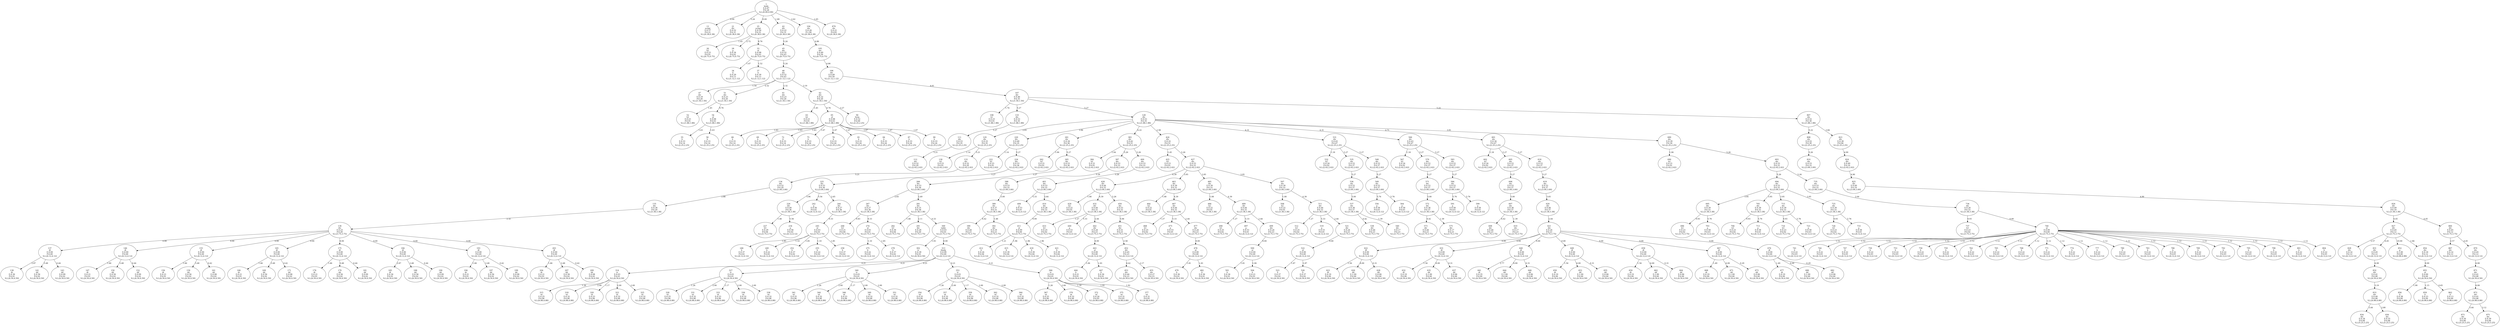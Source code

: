 digraph "webpage" {
body_fb5297ef868fa0cb9f752b0297ea2f9c [label="1\nbody\nE:0.47\nP:0.26\nS,L:[0.00,0.00]"]
script_c12fab89243811a5f2e2f4cf939d37f5 [label="13\nscript\nE:0.37\nP:0.21\nS,L:[0.38,0.38]"]
body_fb5297ef868fa0cb9f752b0297ea2f9c -> script_c12fab89243811a5f2e2f4cf939d37f5
 [label="0.00"]div_1c6dd692227a5c5a5361c4e4423dda6c [label="21\ndiv\nE:0.52\nP:0.31\nS,L:[0.38,0.38]"]
body_fb5297ef868fa0cb9f752b0297ea2f9c -> div_1c6dd692227a5c5a5361c4e4423dda6c
 [label="5.24"]script_66c0744e52dfb9e475714321ec61db8b [label="25\nscript\nE:0.24\nP:0.21\nS,L:[0.38,0.38]"]
body_fb5297ef868fa0cb9f752b0297ea2f9c -> script_66c0744e52dfb9e475714321ec61db8b
 [label="0.00"]h2_130dd8fb8b07e5e3f13813d70118dcce [label="26\nh2\nE:0.23\nP:0.01\nS,L:[0.75,0.75]"]
script_66c0744e52dfb9e475714321ec61db8b -> h2_130dd8fb8b07e5e3f13813d70118dcce
 [label="1.45"]p_95be155cf889349e020786c8366e3159 [label="28\np\nE:0.34\nP:0.02\nS,L:[0.75,0.75]"]
script_66c0744e52dfb9e475714321ec61db8b -> p_95be155cf889349e020786c8366e3159
 [label="2.72"]ul_7a0e9437049d2d80ca1f5f6d34b7ab6b [label="33\nul\nE:0.08\nP:0.03\nS,L:[0.75,0.75]"]
script_66c0744e52dfb9e475714321ec61db8b -> ul_7a0e9437049d2d80ca1f5f6d34b7ab6b
 [label="0.76"]li_7c1bfd65fc61188c87f6bacb6b619fc6 [label="34\nli\nE:0.29\nP:0.13\nS,L:[1.12,1.12]"]
ul_7a0e9437049d2d80ca1f5f6d34b7ab6b -> li_7c1bfd65fc61188c87f6bacb6b619fc6
 [label="1.47"]li_6e60403a93f7b58f3121bc91faafb3ea [label="37\nli\nE:0.30\nP:0.13\nS,L:[1.12,1.12]"]
ul_7a0e9437049d2d80ca1f5f6d34b7ab6b -> li_6e60403a93f7b58f3121bc91faafb3ea
 [label="1.52"]div_434998e54c1dd1c98b4f5ae420c2818b [label="42\ndiv\nE:0.22\nP:0.31\nS,L:[0.38,0.38]"]
body_fb5297ef868fa0cb9f752b0297ea2f9c -> div_434998e54c1dd1c98b4f5ae420c2818b
 [label="1.80"]div_5018d1fbdadc409278e4d0bcccc70e5c [label="45\ndiv\nE:0.52\nP:0.43\nS,L:[0.75,0.75]"]
div_434998e54c1dd1c98b4f5ae420c2818b -> div_5018d1fbdadc409278e4d0bcccc70e5c
 [label="5.24"]div_5028d960a1c411b0376de60c6b431ddb [label="46\ndiv\nE:0.52\nP:0.43\nS,L:[1.12,1.12]"]
div_5018d1fbdadc409278e4d0bcccc70e5c -> div_5028d960a1c411b0376de60c6b431ddb
 [label="5.24"]div_eae5231d49a7966b188aa20d78355f9f [label="47\ndiv\nE:0.19\nP:0.20\nS,L:[1.50,1.50]"]
div_5028d960a1c411b0376de60c6b431ddb -> div_eae5231d49a7966b188aa20d78355f9f
 [label="1.54"]div_332885c4c2f4d166e52ebcb920ea963e [label="51\ndiv\nE:0.23\nP:0.20\nS,L:[1.50,1.50]"]
div_5028d960a1c411b0376de60c6b431ddb -> div_332885c4c2f4d166e52ebcb920ea963e
 [label="2.32"]h2_a8121fb2b73ac0896ff591baf17a1450 [label="52\nh2\nE:0.23\nP:0.01\nS,L:[1.88,1.88]"]
div_332885c4c2f4d166e52ebcb920ea963e -> h2_a8121fb2b73ac0896ff591baf17a1450
 [label="1.45"]ul_68a589c7a7d3169f93df986e60c67ccc [label="54\nul\nE:0.08\nP:0.03\nS,L:[1.88,1.88]"]
div_332885c4c2f4d166e52ebcb920ea963e -> ul_68a589c7a7d3169f93df986e60c67ccc
 [label="0.76"]li_71b481aca41fb7b68fe2c6e58df0936e [label="55\nli\nE:0.33\nP:0.14\nS,L:[2.25,2.25]"]
ul_68a589c7a7d3169f93df986e60c67ccc -> li_71b481aca41fb7b68fe2c6e58df0936e
 [label="1.63"]li_8fa63c4628a1b28464ec0fad15faf89e [label="58\nli\nE:0.33\nP:0.14\nS,L:[2.25,2.25]"]
ul_68a589c7a7d3169f93df986e60c67ccc -> li_8fa63c4628a1b28464ec0fad15faf89e
 [label="1.63"]div_1f1d6217e494f2a5456dfd26fb3d00f1 [label="61\ndiv\nE:0.23\nP:0.20\nS,L:[1.50,1.50]"]
div_5028d960a1c411b0376de60c6b431ddb -> div_1f1d6217e494f2a5456dfd26fb3d00f1
 [label="2.32"]div_9a1cfbc14a2f0c7a38fdadc857cf62de [label="62\ndiv\nE:0.32\nP:0.20\nS,L:[1.50,1.50]"]
div_5028d960a1c411b0376de60c6b431ddb -> div_9a1cfbc14a2f0c7a38fdadc857cf62de
 [label="3.19"]h2_3091772360ca76ca8c5f30d4667769e0 [label="63\nh2\nE:0.23\nP:0.01\nS,L:[1.88,1.88]"]
div_9a1cfbc14a2f0c7a38fdadc857cf62de -> h2_3091772360ca76ca8c5f30d4667769e0
 [label="1.45"]ul_3e052009a16f91ad24e4ab1a8c48dc35 [label="65\nul\nE:0.08\nP:0.03\nS,L:[1.88,1.88]"]
div_9a1cfbc14a2f0c7a38fdadc857cf62de -> ul_3e052009a16f91ad24e4ab1a8c48dc35
 [label="0.76"]li_0e9da5a6723a672e5abedeab1d2c12eb [label="66\nli\nE:0.33\nP:0.14\nS,L:[2.25,2.25]"]
ul_3e052009a16f91ad24e4ab1a8c48dc35 -> li_0e9da5a6723a672e5abedeab1d2c12eb
 [label="1.63"]li_94ea8ef314f3858e49ef279d3fafd1ee [label="69\nli\nE:0.33\nP:0.14\nS,L:[2.25,2.25]"]
ul_3e052009a16f91ad24e4ab1a8c48dc35 -> li_94ea8ef314f3858e49ef279d3fafd1ee
 [label="1.63"]li_f35a91a9918fcd455f641ed50a78225e [label="72\nli\nE:0.33\nP:0.14\nS,L:[2.25,2.25]"]
ul_3e052009a16f91ad24e4ab1a8c48dc35 -> li_f35a91a9918fcd455f641ed50a78225e
 [label="1.63"]li_5837144e359b726584736281b919c4de [label="75\nli\nE:0.33\nP:0.24\nS,L:[2.25,2.25]"]
ul_3e052009a16f91ad24e4ab1a8c48dc35 -> li_5837144e359b726584736281b919c4de
 [label="1.67"]li_f17f91eeb5281ff2fedea5366ff2f1ca [label="78\nli\nE:0.33\nP:0.24\nS,L:[2.25,2.25]"]
ul_3e052009a16f91ad24e4ab1a8c48dc35 -> li_f17f91eeb5281ff2fedea5366ff2f1ca
 [label="1.67"]li_7e04761a2f6a079eea0140928f5b6fd8 [label="81\nli\nE:0.33\nP:0.24\nS,L:[2.25,2.25]"]
ul_3e052009a16f91ad24e4ab1a8c48dc35 -> li_7e04761a2f6a079eea0140928f5b6fd8
 [label="1.67"]li_05763edae37108c3d8899dbb7da9ebf2 [label="84\nli\nE:0.33\nP:0.24\nS,L:[2.25,2.25]"]
ul_3e052009a16f91ad24e4ab1a8c48dc35 -> li_05763edae37108c3d8899dbb7da9ebf2
 [label="1.67"]li_6c3885921614e43213b8e1652152ac86 [label="87\nli\nE:0.33\nP:0.24\nS,L:[2.25,2.25]"]
ul_3e052009a16f91ad24e4ab1a8c48dc35 -> li_6c3885921614e43213b8e1652152ac86
 [label="1.67"]li_cd14c2716ca8a94792023d1c283fa91d [label="90\nli\nE:0.33\nP:0.24\nS,L:[2.25,2.25]"]
ul_3e052009a16f91ad24e4ab1a8c48dc35 -> li_cd14c2716ca8a94792023d1c283fa91d
 [label="1.67"]form_ddd08aa1c13b14db3bbefbfb0cb6e8ec [label="94\nform\nE:0.52\nP:0.00\nS,L:[2.25,2.25]"]
div_9a1cfbc14a2f0c7a38fdadc857cf62de -> form_ddd08aa1c13b14db3bbefbfb0cb6e8ec
 [label="3.27"]div_b21b6eb8ff717a0f144ec55a33401610 [label="104\ndiv\nE:0.26\nP:1.00\nS,L:[0.38,0.38]"]
body_fb5297ef868fa0cb9f752b0297ea2f9c -> div_b21b6eb8ff717a0f144ec55a33401610
 [label="2.62"]div_09cfe943909c2e5a0a1a0d92c99a3c61 [label="105\ndiv\nE:0.49\nP:0.59\nS,L:[0.75,0.75]"]
div_b21b6eb8ff717a0f144ec55a33401610 -> div_09cfe943909c2e5a0a1a0d92c99a3c61
 [label="4.86"]div_40af9b20b50f8afd12f086c6d57bbb4c [label="106\ndiv\nE:0.49\nP:0.59\nS,L:[1.12,1.12]"]
div_09cfe943909c2e5a0a1a0d92c99a3c61 -> div_40af9b20b50f8afd12f086c6d57bbb4c
 [label="4.86"]div_9e84ef4c660207f2e81d120d16371ac6 [label="107\ndiv\nE:0.46\nP:0.35\nS,L:[1.50,1.50]"]
div_40af9b20b50f8afd12f086c6d57bbb4c -> div_9e84ef4c660207f2e81d120d16371ac6
 [label="4.61"]h1_471841606ea9a4ac4b4f6346a696ea50 [label="108\nh1\nE:0.23\nP:0.01\nS,L:[1.88,1.88]"]
div_9e84ef4c660207f2e81d120d16371ac6 -> h1_471841606ea9a4ac4b4f6346a696ea50
 [label="1.74"]div_70b1cc6dc9893f86beaea3b538c7bad1 [label="110\ndiv\nE:0.53\nP:0.35\nS,L:[1.88,1.88]"]
div_9e84ef4c660207f2e81d120d16371ac6 -> div_70b1cc6dc9893f86beaea3b538c7bad1
 [label="5.27"]div_f2f8701f76a946da4fffc9cb145646b6 [label="111\ndiv\nE:0.53\nP:0.35\nS,L:[2.25,2.25]"]
div_70b1cc6dc9893f86beaea3b538c7bad1 -> div_f2f8701f76a946da4fffc9cb145646b6
 [label="5.27"]div_bb8d61ca58cdd43eff8d11f97e0763fb [label="112\ndiv\nE:0.52\nP:0.29\nS,L:[2.62,2.62]"]
div_f2f8701f76a946da4fffc9cb145646b6 -> div_bb8d61ca58cdd43eff8d11f97e0763fb
 [label="5.21"]div_9bd327d702b54764823e7cd777823db8 [label="128\ndiv\nE:0.53\nP:0.35\nS,L:[1.88,1.88]"]
div_9e84ef4c660207f2e81d120d16371ac6 -> div_9bd327d702b54764823e7cd777823db8
 [label="5.27"]div_3a16cb89703fb8b8fdb2964b900fd357 [label="129\ndiv\nE:0.33\nP:0.35\nS,L:[2.25,2.25]"]
div_9bd327d702b54764823e7cd777823db8 -> div_3a16cb89703fb8b8fdb2964b900fd357
 [label="2.65"]h2_5a53cb65b265ad2162fc1b103d16c9e5 [label="130\nh2\nE:0.23\nP:0.01\nS,L:[2.62,2.62]"]
div_3a16cb89703fb8b8fdb2964b900fd357 -> h2_5a53cb65b265ad2162fc1b103d16c9e5
 [label="1.14"]div_e9e7ac00310896fb49d8be0953a9dd11 [label="133\ndiv\nE:0.52\nP:0.29\nS,L:[2.62,2.62]"]
div_3a16cb89703fb8b8fdb2964b900fd357 -> div_e9e7ac00310896fb49d8be0953a9dd11
 [label="5.21"]div_1a73d55346984739eb62d8f7875f59b1 [label="134\ndiv\nE:0.52\nP:0.29\nS,L:[3.00,3.00]"]
div_e9e7ac00310896fb49d8be0953a9dd11 -> div_1a73d55346984739eb62d8f7875f59b1
 [label="5.21"]div_5930a53d64efd3bcb58ccfdd2e45e3a3 [label="135\ndiv\nE:0.36\nP:0.29\nS,L:[3.38,3.38]"]
div_1a73d55346984739eb62d8f7875f59b1 -> div_5930a53d64efd3bcb58ccfdd2e45e3a3
 [label="2.88"]div_5e56170393e27c7e0291ee08138e49de [label="136\ndiv\nE:0.23\nP:0.20\nS,L:[3.75,3.75]"]
div_5930a53d64efd3bcb58ccfdd2e45e3a3 -> div_5e56170393e27c7e0291ee08138e49de
 [label="2.32"]dl_e73a69cea66b73cd0f1f63b47243fb8d [label="137\ndl\nE:0.00\nP:0.00\nS,L:[4.12,4.12]"]
div_5e56170393e27c7e0291ee08138e49de -> dl_e73a69cea66b73cd0f1f63b47243fb8d
 [label="0.00"]dt_2399f3f9b15212aee761aa26df2b9ed3 [label="138\ndt\nE:0.36\nP:0.01\nS,L:[4.50,4.50]"]
dl_e73a69cea66b73cd0f1f63b47243fb8d -> dt_2399f3f9b15212aee761aa26df2b9ed3
 [label="2.87"]dd_60edbed79bc2126b3203549b423c2ef0 [label="141\ndd\nE:0.56\nP:0.02\nS,L:[4.50,4.50]"]
dl_e73a69cea66b73cd0f1f63b47243fb8d -> dd_60edbed79bc2126b3203549b423c2ef0
 [label="3.48"]dd_c91c45d7d88406db72e5678fc6b75b0f [label="143\ndd\nE:0.09\nP:0.02\nS,L:[4.50,4.50]"]
dl_e73a69cea66b73cd0f1f63b47243fb8d -> dd_c91c45d7d88406db72e5678fc6b75b0f
 [label="0.44"]dl_0d7502392947732ab8fcb6b4d36bb04e [label="146\ndl\nE:0.00\nP:0.00\nS,L:[4.12,4.12]"]
div_5e56170393e27c7e0291ee08138e49de -> dl_0d7502392947732ab8fcb6b4d36bb04e
 [label="0.00"]dt_fed1103d82cf3f6e9d8b7b9be6c06992 [label="147\ndt\nE:0.21\nP:0.01\nS,L:[4.50,4.50]"]
dl_0d7502392947732ab8fcb6b4d36bb04e -> dt_fed1103d82cf3f6e9d8b7b9be6c06992
 [label="1.66"]dd_5b5d78a476b598cbc764d34a7f7edf59 [label="150\ndd\nE:0.56\nP:0.02\nS,L:[4.50,4.50]"]
dl_0d7502392947732ab8fcb6b4d36bb04e -> dd_5b5d78a476b598cbc764d34a7f7edf59
 [label="3.48"]dd_d7a740c255ab72c18140aa6fb5c7598c [label="152\ndd\nE:0.09\nP:0.02\nS,L:[4.50,4.50]"]
dl_0d7502392947732ab8fcb6b4d36bb04e -> dd_d7a740c255ab72c18140aa6fb5c7598c
 [label="0.44"]dl_4ad8ba590ae6788691028addd6735fdd [label="155\ndl\nE:0.00\nP:0.00\nS,L:[4.12,4.12]"]
div_5e56170393e27c7e0291ee08138e49de -> dl_4ad8ba590ae6788691028addd6735fdd
 [label="0.00"]dt_a478e7d8e026bb2edb90bcac241c031a [label="156\ndt\nE:0.21\nP:0.01\nS,L:[4.50,4.50]"]
dl_4ad8ba590ae6788691028addd6735fdd -> dt_a478e7d8e026bb2edb90bcac241c031a
 [label="1.66"]dd_c3adde5afe6f04d57ab63688d4da0102 [label="159\ndd\nE:0.56\nP:0.02\nS,L:[4.50,4.50]"]
dl_4ad8ba590ae6788691028addd6735fdd -> dd_c3adde5afe6f04d57ab63688d4da0102
 [label="3.48"]dd_b6983448b0b5cae8ab70dfba9b4d8f11 [label="161\ndd\nE:0.08\nP:0.02\nS,L:[4.50,4.50]"]
dl_4ad8ba590ae6788691028addd6735fdd -> dd_b6983448b0b5cae8ab70dfba9b4d8f11
 [label="0.42"]dl_46d9a58e51664e2584ca2dd3e9b25ca2 [label="165\ndl\nE:0.00\nP:0.00\nS,L:[4.12,4.12]"]
div_5e56170393e27c7e0291ee08138e49de -> dl_46d9a58e51664e2584ca2dd3e9b25ca2
 [label="0.00"]dt_e665a6c1887425f87b3535cb922061b8 [label="166\ndt\nE:0.21\nP:0.01\nS,L:[4.50,4.50]"]
dl_46d9a58e51664e2584ca2dd3e9b25ca2 -> dt_e665a6c1887425f87b3535cb922061b8
 [label="1.66"]dd_595575702fe177182bcaa0361685e156 [label="169\ndd\nE:0.56\nP:0.02\nS,L:[4.50,4.50]"]
dl_46d9a58e51664e2584ca2dd3e9b25ca2 -> dd_595575702fe177182bcaa0361685e156
 [label="3.48"]dd_f4a0d042884becf9983a35deb6a6e11b [label="171\ndd\nE:0.08\nP:0.02\nS,L:[4.50,4.50]"]
dl_46d9a58e51664e2584ca2dd3e9b25ca2 -> dd_f4a0d042884becf9983a35deb6a6e11b
 [label="0.42"]dl_2cc97f5921115f8656cf6de9869100ea [label="175\ndl\nE:0.00\nP:0.00\nS,L:[4.12,4.12]"]
div_5e56170393e27c7e0291ee08138e49de -> dl_2cc97f5921115f8656cf6de9869100ea
 [label="0.00"]dt_29e02bb9e43bc17b77b4c615461d6d34 [label="176\ndt\nE:0.21\nP:0.01\nS,L:[4.50,4.50]"]
dl_2cc97f5921115f8656cf6de9869100ea -> dt_29e02bb9e43bc17b77b4c615461d6d34
 [label="1.66"]dd_8f420b7e9054851acc2297b3ec7a1723 [label="179\ndd\nE:0.56\nP:0.02\nS,L:[4.50,4.50]"]
dl_2cc97f5921115f8656cf6de9869100ea -> dd_8f420b7e9054851acc2297b3ec7a1723
 [label="3.48"]dd_ec53a834203f16ed68a648ff68e11068 [label="181\ndd\nE:0.09\nP:0.02\nS,L:[4.50,4.50]"]
dl_2cc97f5921115f8656cf6de9869100ea -> dd_ec53a834203f16ed68a648ff68e11068
 [label="0.44"]dl_8eb0a969ae8a74b5c7a2184562b2174b [label="184\ndl\nE:0.00\nP:0.00\nS,L:[4.12,4.12]"]
div_5e56170393e27c7e0291ee08138e49de -> dl_8eb0a969ae8a74b5c7a2184562b2174b
 [label="0.00"]dt_893c45315e78b3be8490ad9fa6082b4c [label="185\ndt\nE:0.36\nP:0.01\nS,L:[4.50,4.50]"]
dl_8eb0a969ae8a74b5c7a2184562b2174b -> dt_893c45315e78b3be8490ad9fa6082b4c
 [label="2.87"]dd_03572801ebdfae3c433367577a24d0a8 [label="188\ndd\nE:0.56\nP:0.02\nS,L:[4.50,4.50]"]
dl_8eb0a969ae8a74b5c7a2184562b2174b -> dd_03572801ebdfae3c433367577a24d0a8
 [label="3.48"]dd_58065ce63e91299968e153b426ca4674 [label="190\ndd\nE:0.09\nP:0.02\nS,L:[4.50,4.50]"]
dl_8eb0a969ae8a74b5c7a2184562b2174b -> dd_58065ce63e91299968e153b426ca4674
 [label="0.44"]dl_18914ce6dc2757f7e6c5ad7e8e933fc2 [label="193\ndl\nE:0.00\nP:0.00\nS,L:[4.12,4.12]"]
div_5e56170393e27c7e0291ee08138e49de -> dl_18914ce6dc2757f7e6c5ad7e8e933fc2
 [label="0.00"]dt_77627bc226cee3f3828cfd4bf34b10f5 [label="194\ndt\nE:0.21\nP:0.01\nS,L:[4.50,4.50]"]
dl_18914ce6dc2757f7e6c5ad7e8e933fc2 -> dt_77627bc226cee3f3828cfd4bf34b10f5
 [label="1.66"]dd_57048748fdb6455e74b893ba864a32ca [label="197\ndd\nE:0.56\nP:0.02\nS,L:[4.50,4.50]"]
dl_18914ce6dc2757f7e6c5ad7e8e933fc2 -> dd_57048748fdb6455e74b893ba864a32ca
 [label="3.48"]dd_a47eafe88b69e88b30434e68a1f9e0b1 [label="199\ndd\nE:0.08\nP:0.02\nS,L:[4.50,4.50]"]
dl_18914ce6dc2757f7e6c5ad7e8e933fc2 -> dd_a47eafe88b69e88b30434e68a1f9e0b1
 [label="0.42"]dl_b1af3fdba1d7353eda4401f086cfe0c4 [label="203\ndl\nE:0.00\nP:0.00\nS,L:[4.12,4.12]"]
div_5e56170393e27c7e0291ee08138e49de -> dl_b1af3fdba1d7353eda4401f086cfe0c4
 [label="0.00"]dt_4f3d3cd532e87845b79db1b8d96c4925 [label="204\ndt\nE:0.21\nP:0.01\nS,L:[4.50,4.50]"]
dl_b1af3fdba1d7353eda4401f086cfe0c4 -> dt_4f3d3cd532e87845b79db1b8d96c4925
 [label="1.66"]dd_290e10c0f1a041d92d25b0ba408f32a1 [label="207\ndd\nE:0.56\nP:0.02\nS,L:[4.50,4.50]"]
dl_b1af3fdba1d7353eda4401f086cfe0c4 -> dd_290e10c0f1a041d92d25b0ba408f32a1
 [label="3.48"]dd_e6fe2d7dc1f4348c7874a2fd9cc5bdf2 [label="209\ndd\nE:0.08\nP:0.02\nS,L:[4.50,4.50]"]
dl_b1af3fdba1d7353eda4401f086cfe0c4 -> dd_e6fe2d7dc1f4348c7874a2fd9cc5bdf2
 [label="0.42"]div_41ee18bdbfb965470d4bb31b0558001b [label="220\ndiv\nE:0.40\nP:0.35\nS,L:[2.25,2.25]"]
div_9bd327d702b54764823e7cd777823db8 -> div_41ee18bdbfb965470d4bb31b0558001b
 [label="3.96"]h2_cdfbb1c545722f4d9f0052aaaee9e95e [label="221\nh2\nE:0.23\nP:0.01\nS,L:[2.62,2.62]"]
div_41ee18bdbfb965470d4bb31b0558001b -> h2_cdfbb1c545722f4d9f0052aaaee9e95e
 [label="1.14"]div_73161bb2223f7ab9d7c4ed709574e754 [label="224\ndiv\nE:0.53\nP:0.36\nS,L:[2.62,2.62]"]
div_41ee18bdbfb965470d4bb31b0558001b -> div_73161bb2223f7ab9d7c4ed709574e754
 [label="5.27"]div_c548fb4a29e2e11eb19ee2eafebfe09b [label="225\ndiv\nE:0.53\nP:0.36\nS,L:[3.00,3.00]"]
div_73161bb2223f7ab9d7c4ed709574e754 -> div_c548fb4a29e2e11eb19ee2eafebfe09b
 [label="5.27"]div_df7811fb2303d8cb803af041ab94ddcf [label="226\ndiv\nE:0.40\nP:0.36\nS,L:[3.38,3.38]"]
div_c548fb4a29e2e11eb19ee2eafebfe09b -> div_df7811fb2303d8cb803af041ab94ddcf
 [label="3.96"]h3_38154dbe4999de89da43980a10c45746 [label="227\nh3\nE:0.29\nP:0.04\nS,L:[3.75,3.75]"]
div_df7811fb2303d8cb803af041ab94ddcf -> h3_38154dbe4999de89da43980a10c45746
 [label="1.46"]p_09a76b6b8873bcd240b2eda54729fc26 [label="234\np\nE:0.56\nP:0.02\nS,L:[4.12,4.12]"]
div_df7811fb2303d8cb803af041ab94ddcf -> p_09a76b6b8873bcd240b2eda54729fc26
 [label="5.56"]p_ff1f3fad7d658bdc0abf9b5d48501518 [label="242\np\nE:0.56\nP:0.02\nS,L:[4.12,4.12]"]
div_c548fb4a29e2e11eb19ee2eafebfe09b -> p_ff1f3fad7d658bdc0abf9b5d48501518
 [label="5.56"]div_84f7c6a3b412734f8dd6983278583cfb [label="244\ndiv\nE:0.27\nP:0.36\nS,L:[3.38,3.38]"]
div_c548fb4a29e2e11eb19ee2eafebfe09b -> div_84f7c6a3b412734f8dd6983278583cfb
 [label="2.65"]ul_9a9711503717b64b5df1c8bd9f830ec7 [label="245\nul\nE:0.03\nP:0.01\nS,L:[3.75,3.75]"]
div_84f7c6a3b412734f8dd6983278583cfb -> ul_9a9711503717b64b5df1c8bd9f830ec7
 [label="0.33"]li_c325b57b5df7957285a5a4a6f1b6626e [label="246\nli\nE:0.37\nP:0.02\nS,L:[4.12,4.12]"]
ul_9a9711503717b64b5df1c8bd9f830ec7 -> li_c325b57b5df7957285a5a4a6f1b6626e
 [label="1.85"]li_968535eb6df09e1c7aaff5a3e0de1e29 [label="249\nli\nE:0.22\nP:0.02\nS,L:[4.12,4.12]"]
ul_9a9711503717b64b5df1c8bd9f830ec7 -> li_968535eb6df09e1c7aaff5a3e0de1e29
 [label="1.10"]li_00a042cc70f47be6423a7ac543460581 [label="252\nli\nE:0.37\nP:0.02\nS,L:[4.12,4.12]"]
ul_9a9711503717b64b5df1c8bd9f830ec7 -> li_00a042cc70f47be6423a7ac543460581
 [label="1.85"]li_9fea66f20961c49ba1a39b31cd832f79 [label="255\nli\nE:0.22\nP:0.02\nS,L:[4.12,4.12]"]
ul_9a9711503717b64b5df1c8bd9f830ec7 -> li_9fea66f20961c49ba1a39b31cd832f79
 [label="1.10"]li_40e2837bfc81974727c541e68dc0d02c [label="258\nli\nE:0.37\nP:0.02\nS,L:[4.12,4.12]"]
ul_9a9711503717b64b5df1c8bd9f830ec7 -> li_40e2837bfc81974727c541e68dc0d02c
 [label="1.85"]div_e75759e7f11b5559309344b85d586f2a [label="261\ndiv\nE:0.34\nP:0.36\nS,L:[2.25,2.25]"]
div_9bd327d702b54764823e7cd777823db8 -> div_e75759e7f11b5559309344b85d586f2a
 [label="2.75"]h2_affc96ec4e9958bae45c43a771b37272 [label="262\nh2\nE:0.21\nP:0.01\nS,L:[2.62,2.62]"]
div_e75759e7f11b5559309344b85d586f2a -> h2_affc96ec4e9958bae45c43a771b37272
 [label="1.06"]div_b9865d4f1f78f97d2c2539c88f2363fc [label="265\ndiv\nE:0.53\nP:0.36\nS,L:[2.62,2.62]"]
div_e75759e7f11b5559309344b85d586f2a -> div_b9865d4f1f78f97d2c2539c88f2363fc
 [label="5.27"]div_9940c2072948679a7988ae01cd21f605 [label="266\ndiv\nE:0.53\nP:0.36\nS,L:[3.00,3.00]"]
div_b9865d4f1f78f97d2c2539c88f2363fc -> div_9940c2072948679a7988ae01cd21f605
 [label="5.27"]div_87fce869a0e861ee5ffc96c303572b05 [label="267\ndiv\nE:0.27\nP:0.36\nS,L:[3.38,3.38]"]
div_9940c2072948679a7988ae01cd21f605 -> div_87fce869a0e861ee5ffc96c303572b05
 [label="2.65"]h3_0f6d7b5ea8fb6b0ccd17a0eb9f005253 [label="268\nh3\nE:0.21\nP:0.04\nS,L:[3.75,3.75]"]
div_87fce869a0e861ee5ffc96c303572b05 -> h3_0f6d7b5ea8fb6b0ccd17a0eb9f005253
 [label="0.83"]ul_791804f630eed9c5499b31281c400e8b [label="274\nul\nE:0.03\nP:0.01\nS,L:[3.75,3.75]"]
div_87fce869a0e861ee5ffc96c303572b05 -> ul_791804f630eed9c5499b31281c400e8b
 [label="0.33"]li_cfd52ab03f6efeaa814fd37eeb41abb9 [label="275\nli\nE:0.22\nP:0.02\nS,L:[4.12,4.12]"]
ul_791804f630eed9c5499b31281c400e8b -> li_cfd52ab03f6efeaa814fd37eeb41abb9
 [label="1.10"]li_ca31fbb2c08a339293bcc32304575d55 [label="278\nli\nE:0.37\nP:0.02\nS,L:[4.12,4.12]"]
ul_791804f630eed9c5499b31281c400e8b -> li_ca31fbb2c08a339293bcc32304575d55
 [label="1.85"]div_eb9f6d86378d512ea086bf17715f67dd [label="281\ndiv\nE:0.31\nP:0.36\nS,L:[3.38,3.38]"]
div_9940c2072948679a7988ae01cd21f605 -> div_eb9f6d86378d512ea086bf17715f67dd
 [label="2.49"]h3_22b1512ba868e1565bf1ce8cd02e4661 [label="282\nh3\nE:0.36\nP:0.04\nS,L:[3.75,3.75]"]
div_eb9f6d86378d512ea086bf17715f67dd -> h3_22b1512ba868e1565bf1ce8cd02e4661
 [label="1.46"]div_ca04c7d21bfd12db83352330779e276b [label="291\ndiv\nE:0.26\nP:0.20\nS,L:[3.75,3.75]"]
div_eb9f6d86378d512ea086bf17715f67dd -> div_ca04c7d21bfd12db83352330779e276b
 [label="2.11"]table_11b726dc8a348e3f45f60a79019719f0 [label="300\ntable\nE:0.03\nP:0.01\nS,L:[3.75,3.75]"]
div_eb9f6d86378d512ea086bf17715f67dd -> table_11b726dc8a348e3f45f60a79019719f0
 [label="0.33"]tr_bd7a9d61820265056d6853ebd204fbe6 [label="302\ntr\nE:0.39\nP:0.01\nS,L:[4.50,4.50]"]
table_11b726dc8a348e3f45f60a79019719f0 -> tr_bd7a9d61820265056d6853ebd204fbe6
 [label="1.93"]tbody_778888f6e6b9c2d7721fcc881ba99310 [label="313\ntbody\nE:0.00\nP:0.00\nS,L:[4.12,4.12]"]
table_11b726dc8a348e3f45f60a79019719f0 -> tbody_778888f6e6b9c2d7721fcc881ba99310
 [label="0.00"]tr_6882dd3b1918b806a9d2c18418a7b54c [label="314\ntr\nE:0.03\nP:0.01\nS,L:[4.50,4.50]"]
tbody_778888f6e6b9c2d7721fcc881ba99310 -> tr_6882dd3b1918b806a9d2c18418a7b54c
 [label="0.21"]td_6b3c5ed3eb0832384e0e2839977857c3 [label="315\ntd\nE:0.25\nP:0.06\nS,L:[4.88,4.88]"]
tr_6882dd3b1918b806a9d2c18418a7b54c -> td_6b3c5ed3eb0832384e0e2839977857c3
 [label="1.26"]td_14e420398a0db433454e6819ba09ec65 [label="318\ntd\nE:0.32\nP:0.06\nS,L:[4.88,4.88]"]
tr_6882dd3b1918b806a9d2c18418a7b54c -> td_14e420398a0db433454e6819ba09ec65
 [label="2.00"]td_0395d3ee1810f8855cb363a95d7bdfe4 [label="320\ntd\nE:0.23\nP:0.06\nS,L:[4.88,4.88]"]
tr_6882dd3b1918b806a9d2c18418a7b54c -> td_0395d3ee1810f8855cb363a95d7bdfe4
 [label="1.17"]td_efe2f95d59e66b2bf8f02e319859fa7f [label="323\ntd\nE:0.32\nP:0.06\nS,L:[4.88,4.88]"]
tr_6882dd3b1918b806a9d2c18418a7b54c -> td_efe2f95d59e66b2bf8f02e319859fa7f
 [label="2.00"]td_2624b41fe4886bc87224ec7427ff1a84 [label="325\ntd\nE:0.32\nP:0.06\nS,L:[4.88,4.88]"]
tr_6882dd3b1918b806a9d2c18418a7b54c -> td_2624b41fe4886bc87224ec7427ff1a84
 [label="2.00"]tr_554059f587445525f63d5a5a79eddca8 [label="327\ntr\nE:0.03\nP:0.01\nS,L:[4.50,4.50]"]
tbody_778888f6e6b9c2d7721fcc881ba99310 -> tr_554059f587445525f63d5a5a79eddca8
 [label="0.21"]td_1df1243d9f230106d6e54cbea3a7fe01 [label="328\ntd\nE:0.25\nP:0.06\nS,L:[4.88,4.88]"]
tr_554059f587445525f63d5a5a79eddca8 -> td_1df1243d9f230106d6e54cbea3a7fe01
 [label="1.26"]td_75716546a033ab683ddf23c5b2c83b8a [label="331\ntd\nE:0.32\nP:0.06\nS,L:[4.88,4.88]"]
tr_554059f587445525f63d5a5a79eddca8 -> td_75716546a033ab683ddf23c5b2c83b8a
 [label="2.00"]td_3fcd206609b1c29857e9f7ea1d7b4b48 [label="333\ntd\nE:0.23\nP:0.06\nS,L:[4.88,4.88]"]
tr_554059f587445525f63d5a5a79eddca8 -> td_3fcd206609b1c29857e9f7ea1d7b4b48
 [label="1.17"]td_cbf9991f3ac78a722243220cb20af8d1 [label="336\ntd\nE:0.32\nP:0.06\nS,L:[4.88,4.88]"]
tr_554059f587445525f63d5a5a79eddca8 -> td_cbf9991f3ac78a722243220cb20af8d1
 [label="2.00"]td_2770d4ca4d932e875eb2894ca422cfbc [label="338\ntd\nE:0.32\nP:0.06\nS,L:[4.88,4.88]"]
tr_554059f587445525f63d5a5a79eddca8 -> td_2770d4ca4d932e875eb2894ca422cfbc
 [label="2.00"]tr_539628cb3332dae6a989d2d1d6e9a544 [label="340\ntr\nE:0.03\nP:0.01\nS,L:[4.50,4.50]"]
tbody_778888f6e6b9c2d7721fcc881ba99310 -> tr_539628cb3332dae6a989d2d1d6e9a544
 [label="0.21"]td_65814160fb494fd64189ecd1333f78bf [label="341\ntd\nE:0.25\nP:0.06\nS,L:[4.88,4.88]"]
tr_539628cb3332dae6a989d2d1d6e9a544 -> td_65814160fb494fd64189ecd1333f78bf
 [label="1.26"]td_7f950d364335702dd0030d6ca49a15c2 [label="344\ntd\nE:0.32\nP:0.06\nS,L:[4.88,4.88]"]
tr_539628cb3332dae6a989d2d1d6e9a544 -> td_7f950d364335702dd0030d6ca49a15c2
 [label="2.00"]td_cde44fd58fb745eac68c375f745201a3 [label="346\ntd\nE:0.23\nP:0.06\nS,L:[4.88,4.88]"]
tr_539628cb3332dae6a989d2d1d6e9a544 -> td_cde44fd58fb745eac68c375f745201a3
 [label="1.17"]td_0dfdffe1d74e95f8857ea42ccde98603 [label="349\ntd\nE:0.32\nP:0.06\nS,L:[4.88,4.88]"]
tr_539628cb3332dae6a989d2d1d6e9a544 -> td_0dfdffe1d74e95f8857ea42ccde98603
 [label="2.00"]td_9a9414072449c2fd6ea022e4b74558c5 [label="351\ntd\nE:0.32\nP:0.06\nS,L:[4.88,4.88]"]
tr_539628cb3332dae6a989d2d1d6e9a544 -> td_9a9414072449c2fd6ea022e4b74558c5
 [label="2.00"]tr_76c77f5cabdd8917f79db4ca231b84ea [label="353\ntr\nE:0.03\nP:0.01\nS,L:[4.50,4.50]"]
tbody_778888f6e6b9c2d7721fcc881ba99310 -> tr_76c77f5cabdd8917f79db4ca231b84ea
 [label="0.21"]td_59b489be05e38296eb58dbf3a3585a40 [label="354\ntd\nE:0.25\nP:0.06\nS,L:[4.88,4.88]"]
tr_76c77f5cabdd8917f79db4ca231b84ea -> td_59b489be05e38296eb58dbf3a3585a40
 [label="1.26"]td_25d2efb857a25f204abd38d9bc804a08 [label="357\ntd\nE:0.32\nP:0.06\nS,L:[4.88,4.88]"]
tr_76c77f5cabdd8917f79db4ca231b84ea -> td_25d2efb857a25f204abd38d9bc804a08
 [label="2.00"]td_94941185145f9151a1f080121ae280cf [label="359\ntd\nE:0.23\nP:0.06\nS,L:[4.88,4.88]"]
tr_76c77f5cabdd8917f79db4ca231b84ea -> td_94941185145f9151a1f080121ae280cf
 [label="1.17"]td_80a7d5e3bcbbbd21a5510265ddc448bf [label="362\ntd\nE:0.32\nP:0.06\nS,L:[4.88,4.88]"]
tr_76c77f5cabdd8917f79db4ca231b84ea -> td_80a7d5e3bcbbbd21a5510265ddc448bf
 [label="2.00"]td_1df58417b003f1fe0fbb79a51817ef67 [label="364\ntd\nE:0.32\nP:0.06\nS,L:[4.88,4.88]"]
tr_76c77f5cabdd8917f79db4ca231b84ea -> td_1df58417b003f1fe0fbb79a51817ef67
 [label="2.00"]tr_53763b502b5bc5dd89686058bae7d5a9 [label="366\ntr\nE:0.03\nP:0.01\nS,L:[4.50,4.50]"]
tbody_778888f6e6b9c2d7721fcc881ba99310 -> tr_53763b502b5bc5dd89686058bae7d5a9
 [label="0.21"]td_510faec63fa16818d73333414d343b28 [label="367\ntd\nE:0.25\nP:0.06\nS,L:[4.88,4.88]"]
tr_53763b502b5bc5dd89686058bae7d5a9 -> td_510faec63fa16818d73333414d343b28
 [label="1.26"]td_ef7e25f6287e196428ac6a6c21337ed5 [label="370\ntd\nE:0.32\nP:0.06\nS,L:[4.88,4.88]"]
tr_53763b502b5bc5dd89686058bae7d5a9 -> td_ef7e25f6287e196428ac6a6c21337ed5
 [label="2.00"]td_8d1b6c5b2f94d78e6fb2cab379f55590 [label="372\ntd\nE:0.24\nP:0.05\nS,L:[4.88,4.88]"]
tr_53763b502b5bc5dd89686058bae7d5a9 -> td_8d1b6c5b2f94d78e6fb2cab379f55590
 [label="1.18"]td_3cd97fa4680169ee3bd3a17b6913937d [label="375\ntd\nE:0.31\nP:0.05\nS,L:[4.88,4.88]"]
tr_53763b502b5bc5dd89686058bae7d5a9 -> td_3cd97fa4680169ee3bd3a17b6913937d
 [label="1.92"]td_9ba548a819e6fb5a5324347f5cc433e3 [label="377\ntd\nE:0.31\nP:0.05\nS,L:[4.88,4.88]"]
tr_53763b502b5bc5dd89686058bae7d5a9 -> td_9ba548a819e6fb5a5324347f5cc433e3
 [label="1.92"]div_9061090ba807b60f609a9cc132bb13da [label="383\ndiv\nE:0.42\nP:0.51\nS,L:[2.25,2.25]"]
div_9bd327d702b54764823e7cd777823db8 -> div_9061090ba807b60f609a9cc132bb13da
 [label="4.22"]h2_84a27ca3b2e724a4b948d617df82b3ad [label="384\nh2\nE:0.21\nP:0.01\nS,L:[2.62,2.62]"]
div_9061090ba807b60f609a9cc132bb13da -> h2_84a27ca3b2e724a4b948d617df82b3ad
 [label="1.04"]div_5a0bda036b1004a71fca89c8fed17afe [label="387\ndiv\nE:0.53\nP:0.33\nS,L:[2.62,2.62]"]
div_9061090ba807b60f609a9cc132bb13da -> div_5a0bda036b1004a71fca89c8fed17afe
 [label="5.26"]div_2f6136af4229802fdac80496da326238 [label="388\ndiv\nE:0.53\nP:0.33\nS,L:[3.00,3.00]"]
div_5a0bda036b1004a71fca89c8fed17afe -> div_2f6136af4229802fdac80496da326238
 [label="5.26"]div_6ffe317386203c8e6c64b87cc8ff0a48 [label="389\ndiv\nE:0.37\nP:0.33\nS,L:[3.38,3.38]"]
div_2f6136af4229802fdac80496da326238 -> div_6ffe317386203c8e6c64b87cc8ff0a48
 [label="3.00"]div_e7242a6398af6ba2c925baf59d51afed [label="390\ndiv\nE:0.44\nP:0.23\nS,L:[3.75,3.75]"]
div_6ffe317386203c8e6c64b87cc8ff0a48 -> div_e7242a6398af6ba2c925baf59d51afed
 [label="4.42"]div_8153c9a6642087797be7672d6b0f8e81 [label="392\ndiv\nE:0.19\nP:0.23\nS,L:[3.75,3.75]"]
div_6ffe317386203c8e6c64b87cc8ff0a48 -> div_8153c9a6642087797be7672d6b0f8e81
 [label="1.48"]div_bf33783f4a26e707978d8655122f5055 [label="400\ndiv\nE:0.53\nP:0.33\nS,L:[2.62,2.62]"]
div_9061090ba807b60f609a9cc132bb13da -> div_bf33783f4a26e707978d8655122f5055
 [label="5.26"]div_bb24a60d56b2c19f550234c97d172f72 [label="401\ndiv\nE:0.53\nP:0.33\nS,L:[3.00,3.00]"]
div_bf33783f4a26e707978d8655122f5055 -> div_bb24a60d56b2c19f550234c97d172f72
 [label="5.26"]p_2ab9dae1848ece15830e5582f659a1ad [label="408\np\nE:0.53\nP:0.01\nS,L:[4.12,4.12]"]
div_bb24a60d56b2c19f550234c97d172f72 -> p_2ab9dae1848ece15830e5582f659a1ad
 [label="5.33"]div_df383dc5c33b56fedf421333406d78e6 [label="410\ndiv\nE:0.26\nP:0.33\nS,L:[3.38,3.38]"]
div_bb24a60d56b2c19f550234c97d172f72 -> div_df383dc5c33b56fedf421333406d78e6
 [label="2.64"]ul_cba292c6de433dbc8bc15876ef6ddd2a [label="411\nul\nE:0.00\nP:0.00\nS,L:[3.75,3.75]"]
div_df383dc5c33b56fedf421333406d78e6 -> ul_cba292c6de433dbc8bc15876ef6ddd2a
 [label="0.00"]li_59bff0c5f36afd9f6da81d4aa7dbf5e6 [label="412\nli\nE:0.24\nP:0.04\nS,L:[4.12,4.12]"]
ul_cba292c6de433dbc8bc15876ef6ddd2a -> li_59bff0c5f36afd9f6da81d4aa7dbf5e6
 [label="1.21"]li_cad44a2768ed01228c3a5f545ccb715d [label="415\nli\nE:0.39\nP:0.04\nS,L:[4.12,4.12]"]
ul_cba292c6de433dbc8bc15876ef6ddd2a -> li_cad44a2768ed01228c3a5f545ccb715d
 [label="1.96"]li_0f73c1f06bd4ed1dc412e288db4ee804 [label="418\nli\nE:0.39\nP:0.04\nS,L:[4.12,4.12]"]
ul_cba292c6de433dbc8bc15876ef6ddd2a -> li_0f73c1f06bd4ed1dc412e288db4ee804
 [label="1.96"]li_7bed45718006bed73ba0a2aec5fdd6f8 [label="421\nli\nE:0.39\nP:0.04\nS,L:[4.12,4.12]"]
ul_cba292c6de433dbc8bc15876ef6ddd2a -> li_7bed45718006bed73ba0a2aec5fdd6f8
 [label="1.96"]div_e4ab2a14d0daba685c3eb5130e423d67 [label="424\ndiv\nE:0.32\nP:0.51\nS,L:[2.25,2.25]"]
div_9bd327d702b54764823e7cd777823db8 -> div_e4ab2a14d0daba685c3eb5130e423d67
 [label="2.58"]h2_e16e83f42a1890a16b3edf955f07ecdb [label="425\nh2\nE:0.23\nP:0.01\nS,L:[2.62,2.62]"]
div_e4ab2a14d0daba685c3eb5130e423d67 -> h2_e16e83f42a1890a16b3edf955f07ecdb
 [label="1.45"]div_e48b949f849598ebcf0c8881fc6c849a [label="427\ndiv\nE:0.53\nP:0.33\nS,L:[2.62,2.62]"]
div_e4ab2a14d0daba685c3eb5130e423d67 -> div_e48b949f849598ebcf0c8881fc6c849a
 [label="5.26"]div_22dd17e83291f0fb951ca899ffe0e988 [label="428\ndiv\nE:0.44\nP:0.33\nS,L:[3.00,3.00]"]
div_e48b949f849598ebcf0c8881fc6c849a -> div_22dd17e83291f0fb951ca899ffe0e988
 [label="4.39"]h2_9774c097b5a11f36e46d708caf78012c [label="429\nh2\nE:0.22\nP:0.01\nS,L:[3.38,3.38]"]
div_22dd17e83291f0fb951ca899ffe0e988 -> h2_9774c097b5a11f36e46d708caf78012c
 [label="1.08"]div_2781234be693a0ab30e74f4c4173d3ff [label="432\ndiv\nE:0.44\nP:0.33\nS,L:[3.38,3.38]"]
div_22dd17e83291f0fb951ca899ffe0e988 -> div_2781234be693a0ab30e74f4c4173d3ff
 [label="4.39"]h3_c89485c4310a990164e2a7077faf87ba [label="433\nh3\nE:0.25\nP:0.02\nS,L:[3.75,3.75]"]
div_2781234be693a0ab30e74f4c4173d3ff -> h3_c89485c4310a990164e2a7077faf87ba
 [label="1.27"]p_f15ce71607fe78a52c7eda59391abb67 [label="440\np\nE:0.53\nP:0.01\nS,L:[4.12,4.12]"]
div_2781234be693a0ab30e74f4c4173d3ff -> p_f15ce71607fe78a52c7eda59391abb67
 [label="5.33"]div_95e184f7db8bbf70f6220e9240f57820 [label="442\ndiv\nE:0.24\nP:0.23\nS,L:[3.75,3.75]"]
div_2781234be693a0ab30e74f4c4173d3ff -> div_95e184f7db8bbf70f6220e9240f57820
 [label="2.44"]ul_7c779442f7d6bbd928059709552c0c8b [label="443\nul\nE:0.00\nP:0.00\nS,L:[4.12,4.12]"]
div_95e184f7db8bbf70f6220e9240f57820 -> ul_7c779442f7d6bbd928059709552c0c8b
 [label="0.00"]li_f68b60abbb50ac30ba6f0bb6948b13fd [label="444\nli\nE:0.21\nP:0.01\nS,L:[4.50,4.50]"]
ul_7c779442f7d6bbd928059709552c0c8b -> li_f68b60abbb50ac30ba6f0bb6948b13fd
 [label="1.06"]li_ac0102877deba84a9a15ac41b9d10e98 [label="447\nli\nE:0.36\nP:0.01\nS,L:[4.50,4.50]"]
ul_7c779442f7d6bbd928059709552c0c8b -> li_ac0102877deba84a9a15ac41b9d10e98
 [label="1.81"]div_a0ba4eb4826ad72938c81de0901fe5c9 [label="450\ndiv\nE:0.53\nP:0.33\nS,L:[3.38,3.38]"]
div_22dd17e83291f0fb951ca899ffe0e988 -> div_a0ba4eb4826ad72938c81de0901fe5c9
 [label="5.26"]div_a216dee1102bf3a03d6540d8537a8ba2 [label="451\ndiv\nE:0.51\nP:0.23\nS,L:[3.75,3.75]"]
div_a0ba4eb4826ad72938c81de0901fe5c9 -> div_a216dee1102bf3a03d6540d8537a8ba2
 [label="5.06"]div_a9c641d4ebe316aae311228ef77af7ba [label="452\ndiv\nE:0.45\nP:0.23\nS,L:[4.12,4.12]"]
div_a216dee1102bf3a03d6540d8537a8ba2 -> div_a9c641d4ebe316aae311228ef77af7ba
 [label="3.58"]div_5da6ef8bb66e97c49a5db8947549cf65 [label="453\ndiv\nE:0.44\nP:0.23\nS,L:[4.50,4.50]"]
div_a9c641d4ebe316aae311228ef77af7ba -> div_5da6ef8bb66e97c49a5db8947549cf65
 [label="4.42"]div_ff590d5142f2bcc88b601d36b9942f93 [label="455\ndiv\nE:0.27\nP:0.23\nS,L:[4.50,4.50]"]
div_a9c641d4ebe316aae311228ef77af7ba -> div_ff590d5142f2bcc88b601d36b9942f93
 [label="2.17"]div_3dcfc966d130860fcebc82183902cd11 [label="463\ndiv\nE:0.39\nP:0.33\nS,L:[3.00,3.00]"]
div_e48b949f849598ebcf0c8881fc6c849a -> div_3dcfc966d130860fcebc82183902cd11
 [label="3.95"]h2_00f6591e3484ff811cde7d003ad80098 [label="464\nh2\nE:0.22\nP:0.01\nS,L:[3.38,3.38]"]
div_3dcfc966d130860fcebc82183902cd11 -> h2_00f6591e3484ff811cde7d003ad80098
 [label="1.08"]div_3419411cfae3dbb5f7727be5caea24e1 [label="467\ndiv\nE:0.44\nP:0.33\nS,L:[3.38,3.38]"]
div_3dcfc966d130860fcebc82183902cd11 -> div_3419411cfae3dbb5f7727be5caea24e1
 [label="4.39"]h3_dc5ac349d5dca71dca58c2ac4fc08a23 [label="468\nh3\nE:0.25\nP:0.02\nS,L:[3.75,3.75]"]
div_3419411cfae3dbb5f7727be5caea24e1 -> h3_dc5ac349d5dca71dca58c2ac4fc08a23
 [label="1.27"]p_00a1b1951a6ac3c853663b3934e7b095 [label="475\np\nE:0.53\nP:0.01\nS,L:[4.12,4.12]"]
div_3419411cfae3dbb5f7727be5caea24e1 -> p_00a1b1951a6ac3c853663b3934e7b095
 [label="5.33"]div_6338aea08125ebd7230f900013acbc58 [label="477\ndiv\nE:0.24\nP:0.23\nS,L:[3.75,3.75]"]
div_3419411cfae3dbb5f7727be5caea24e1 -> div_6338aea08125ebd7230f900013acbc58
 [label="2.44"]ul_ce61515999dcca90db91e03b95eb39bf [label="478\nul\nE:0.00\nP:0.00\nS,L:[4.12,4.12]"]
div_6338aea08125ebd7230f900013acbc58 -> ul_ce61515999dcca90db91e03b95eb39bf
 [label="0.00"]li_83f04ea5f54b721b6f811eaebfecdb5d [label="479\nli\nE:0.36\nP:0.01\nS,L:[4.50,4.50]"]
ul_ce61515999dcca90db91e03b95eb39bf -> li_83f04ea5f54b721b6f811eaebfecdb5d
 [label="1.81"]li_0d55d7fa50c1487a34db91269c01dd7e [label="482\nli\nE:0.36\nP:0.01\nS,L:[4.50,4.50]"]
ul_ce61515999dcca90db91e03b95eb39bf -> li_0d55d7fa50c1487a34db91269c01dd7e
 [label="1.81"]div_9f456ba3fd2585bb02f5965c97d0d42a [label="485\ndiv\nE:0.39\nP:0.33\nS,L:[3.00,3.00]"]
div_e48b949f849598ebcf0c8881fc6c849a -> div_9f456ba3fd2585bb02f5965c97d0d42a
 [label="3.95"]h2_c4530ea7fcd96f79b987079c225fbeea [label="486\nh2\nE:0.22\nP:0.01\nS,L:[3.38,3.38]"]
div_9f456ba3fd2585bb02f5965c97d0d42a -> h2_c4530ea7fcd96f79b987079c225fbeea
 [label="1.08"]div_379768de7ecc7b593f878f46ef6a5098 [label="489\ndiv\nE:0.44\nP:0.33\nS,L:[3.38,3.38]"]
div_9f456ba3fd2585bb02f5965c97d0d42a -> div_379768de7ecc7b593f878f46ef6a5098
 [label="4.39"]h3_e6a6cb688b5422b26970df2b64a1211c [label="490\nh3\nE:0.25\nP:0.02\nS,L:[3.75,3.75]"]
div_379768de7ecc7b593f878f46ef6a5098 -> h3_e6a6cb688b5422b26970df2b64a1211c
 [label="1.27"]p_849f4504674469bb7d958bc4a3fde1b8 [label="497\np\nE:0.53\nP:0.01\nS,L:[4.12,4.12]"]
div_379768de7ecc7b593f878f46ef6a5098 -> p_849f4504674469bb7d958bc4a3fde1b8
 [label="5.33"]div_7af0b167803475cd1c30f5c9972e1edc [label="499\ndiv\nE:0.24\nP:0.23\nS,L:[3.75,3.75]"]
div_379768de7ecc7b593f878f46ef6a5098 -> div_7af0b167803475cd1c30f5c9972e1edc
 [label="2.44"]ul_bb25929b014ef4e72b0b41fd79ec3f52 [label="500\nul\nE:0.00\nP:0.00\nS,L:[4.12,4.12]"]
div_7af0b167803475cd1c30f5c9972e1edc -> ul_bb25929b014ef4e72b0b41fd79ec3f52
 [label="0.00"]li_8637993bb6763ce4263ec0b8b02b5fd2 [label="501\nli\nE:0.36\nP:0.01\nS,L:[4.50,4.50]"]
ul_bb25929b014ef4e72b0b41fd79ec3f52 -> li_8637993bb6763ce4263ec0b8b02b5fd2
 [label="1.81"]li_d1b92d6ca1f17d87349f1342006d1510 [label="504\nli\nE:0.21\nP:0.01\nS,L:[4.50,4.50]"]
ul_bb25929b014ef4e72b0b41fd79ec3f52 -> li_d1b92d6ca1f17d87349f1342006d1510
 [label="1.06"]div_c47b3fbc97dededa8132807664290aa0 [label="507\ndiv\nE:0.39\nP:0.33\nS,L:[3.00,3.00]"]
div_e48b949f849598ebcf0c8881fc6c849a -> div_c47b3fbc97dededa8132807664290aa0
 [label="3.95"]h2_f1f3d6bc7e276b574802156febecf8fb [label="508\nh2\nE:0.22\nP:0.01\nS,L:[3.38,3.38]"]
div_c47b3fbc97dededa8132807664290aa0 -> h2_f1f3d6bc7e276b574802156febecf8fb
 [label="1.08"]div_862db6e7800c8c27f8778e44ed62487e [label="511\ndiv\nE:0.44\nP:0.33\nS,L:[3.38,3.38]"]
div_c47b3fbc97dededa8132807664290aa0 -> div_862db6e7800c8c27f8778e44ed62487e
 [label="4.39"]h3_1cae8608b3a3298adcb57660b6eb6a47 [label="512\nh3\nE:0.25\nP:0.02\nS,L:[3.75,3.75]"]
div_862db6e7800c8c27f8778e44ed62487e -> h3_1cae8608b3a3298adcb57660b6eb6a47
 [label="1.27"]p_e1078fdbb13ed3cf696d353c60ed9016 [label="519\np\nE:0.53\nP:0.01\nS,L:[4.12,4.12]"]
div_862db6e7800c8c27f8778e44ed62487e -> p_e1078fdbb13ed3cf696d353c60ed9016
 [label="5.33"]div_4a853ca70adf407606f4f746b3c0fea5 [label="521\ndiv\nE:0.24\nP:0.23\nS,L:[3.75,3.75]"]
div_862db6e7800c8c27f8778e44ed62487e -> div_4a853ca70adf407606f4f746b3c0fea5
 [label="2.44"]ul_90bcc73f2a9eab8753b558965ffe33e8 [label="522\nul\nE:0.00\nP:0.00\nS,L:[4.12,4.12]"]
div_4a853ca70adf407606f4f746b3c0fea5 -> ul_90bcc73f2a9eab8753b558965ffe33e8
 [label="0.00"]li_492f3ba2d5503a63a6b309a85d8a6a10 [label="523\nli\nE:0.37\nP:0.02\nS,L:[4.50,4.50]"]
ul_90bcc73f2a9eab8753b558965ffe33e8 -> li_492f3ba2d5503a63a6b309a85d8a6a10
 [label="1.87"]li_9bfe4152daed03ca3ffd82c432c8e74a [label="526\nli\nE:0.37\nP:0.02\nS,L:[4.50,4.50]"]
ul_90bcc73f2a9eab8753b558965ffe33e8 -> li_9bfe4152daed03ca3ffd82c432c8e74a
 [label="1.87"]div_235998e76907346d5adb155988e94084 [label="531\ndiv\nE:0.43\nP:0.47\nS,L:[2.25,2.25]"]
div_9bd327d702b54764823e7cd777823db8 -> div_235998e76907346d5adb155988e94084
 [label="4.31"]h2_ba11fdd40b2be448720734a8261f4ee4 [label="532\nh2\nE:0.24\nP:0.02\nS,L:[2.62,2.62]"]
div_235998e76907346d5adb155988e94084 -> h2_ba11fdd40b2be448720734a8261f4ee4
 [label="1.18"]div_c1394a6805b1966c652f6baf515d2304 [label="535\ndiv\nE:0.53\nP:0.37\nS,L:[2.62,2.62]"]
div_235998e76907346d5adb155988e94084 -> div_c1394a6805b1966c652f6baf515d2304
 [label="5.27"]div_02eb2841ce4e044864df8c12e2d3decb [label="536\ndiv\nE:0.53\nP:0.37\nS,L:[3.00,3.00]"]
div_c1394a6805b1966c652f6baf515d2304 -> div_02eb2841ce4e044864df8c12e2d3decb
 [label="5.27"]div_a41d93a17eb93122f124eff0ebffcfbd [label="537\ndiv\nE:0.38\nP:0.37\nS,L:[3.38,3.38]"]
div_02eb2841ce4e044864df8c12e2d3decb -> div_a41d93a17eb93122f124eff0ebffcfbd
 [label="3.00"]div_140690357d6b718bec5140d2159f64a7 [label="538\ndiv\nE:0.44\nP:0.23\nS,L:[3.75,3.75]"]
div_a41d93a17eb93122f124eff0ebffcfbd -> div_140690357d6b718bec5140d2159f64a7
 [label="4.42"]div_797c71321555f129e068f7cb27961c05 [label="540\ndiv\nE:0.17\nP:0.23\nS,L:[3.75,3.75]"]
div_a41d93a17eb93122f124eff0ebffcfbd -> div_797c71321555f129e068f7cb27961c05
 [label="1.39"]div_3e5a01eef7ecf083f9c05ae56b9f67f2 [label="548\ndiv\nE:0.53\nP:0.37\nS,L:[2.62,2.62]"]
div_235998e76907346d5adb155988e94084 -> div_3e5a01eef7ecf083f9c05ae56b9f67f2
 [label="5.27"]div_92f60adff4b47b1bc938968929a574d1 [label="549\ndiv\nE:0.53\nP:0.37\nS,L:[3.00,3.00]"]
div_3e5a01eef7ecf083f9c05ae56b9f67f2 -> div_92f60adff4b47b1bc938968929a574d1
 [label="5.27"]p_27f12c390c97176f3a6f5e9fa5c4e499 [label="556\np\nE:0.58\nP:0.03\nS,L:[4.12,4.12]"]
div_92f60adff4b47b1bc938968929a574d1 -> p_27f12c390c97176f3a6f5e9fa5c4e499
 [label="5.76"]p_e7a48d9a4c3ee3e8dde9d23d548879cd [label="564\np\nE:0.58\nP:0.03\nS,L:[4.12,4.12]"]
div_92f60adff4b47b1bc938968929a574d1 -> p_e7a48d9a4c3ee3e8dde9d23d548879cd
 [label="5.76"]div_a9a9009407e30c648276e163fc935123 [label="566\ndiv\nE:0.43\nP:0.47\nS,L:[2.25,2.25]"]
div_9bd327d702b54764823e7cd777823db8 -> div_a9a9009407e30c648276e163fc935123
 [label="4.31"]h2_111e9e87ac806af148ad7079a0d7eb58 [label="567\nh2\nE:0.24\nP:0.02\nS,L:[2.62,2.62]"]
div_a9a9009407e30c648276e163fc935123 -> h2_111e9e87ac806af148ad7079a0d7eb58
 [label="1.18"]div_17cd0e4983287dd61ed3bd22054ae64d [label="570\ndiv\nE:0.53\nP:0.37\nS,L:[2.62,2.62]"]
div_a9a9009407e30c648276e163fc935123 -> div_17cd0e4983287dd61ed3bd22054ae64d
 [label="5.27"]div_a3f16693e660d9c1f070aafb7cc05319 [label="571\ndiv\nE:0.53\nP:0.37\nS,L:[3.00,3.00]"]
div_17cd0e4983287dd61ed3bd22054ae64d -> div_a3f16693e660d9c1f070aafb7cc05319
 [label="5.27"]div_b1df899569fc6a3e524c84f1179e9883 [label="572\ndiv\nE:0.38\nP:0.37\nS,L:[3.38,3.38]"]
div_a3f16693e660d9c1f070aafb7cc05319 -> div_b1df899569fc6a3e524c84f1179e9883
 [label="3.00"]div_aaec454f262830225bc3dddca06d25f9 [label="573\ndiv\nE:0.44\nP:0.23\nS,L:[3.75,3.75]"]
div_b1df899569fc6a3e524c84f1179e9883 -> div_aaec454f262830225bc3dddca06d25f9
 [label="4.42"]div_56bac2f7844fd84af29e4d05347e5109 [label="575\ndiv\nE:0.17\nP:0.23\nS,L:[3.75,3.75]"]
div_b1df899569fc6a3e524c84f1179e9883 -> div_56bac2f7844fd84af29e4d05347e5109
 [label="1.39"]div_bbee390bb73ee7d15b3ff5e05151377e [label="583\ndiv\nE:0.53\nP:0.37\nS,L:[2.62,2.62]"]
div_a9a9009407e30c648276e163fc935123 -> div_bbee390bb73ee7d15b3ff5e05151377e
 [label="5.27"]div_ea438bca0065851274f4d844b5f45ede [label="584\ndiv\nE:0.53\nP:0.37\nS,L:[3.00,3.00]"]
div_bbee390bb73ee7d15b3ff5e05151377e -> div_ea438bca0065851274f4d844b5f45ede
 [label="5.27"]p_a06901295a7ba5776a60c961e69721d7 [label="591\np\nE:0.58\nP:0.03\nS,L:[4.12,4.12]"]
div_ea438bca0065851274f4d844b5f45ede -> p_a06901295a7ba5776a60c961e69721d7
 [label="5.76"]p_c1f495f76a9ecff63d30211d6608c411 [label="599\np\nE:0.58\nP:0.03\nS,L:[4.12,4.12]"]
div_ea438bca0065851274f4d844b5f45ede -> p_c1f495f76a9ecff63d30211d6608c411
 [label="5.76"]div_edb892292d70710156bfc6aec2fec8f2 [label="601\ndiv\nE:0.34\nP:0.47\nS,L:[2.25,2.25]"]
div_9bd327d702b54764823e7cd777823db8 -> div_edb892292d70710156bfc6aec2fec8f2
 [label="2.71"]h2_d111bc1608569f7dab4151e70106b0ec [label="602\nh2\nE:0.24\nP:0.02\nS,L:[2.62,2.62]"]
div_edb892292d70710156bfc6aec2fec8f2 -> h2_d111bc1608569f7dab4151e70106b0ec
 [label="1.18"]div_3b2f0ab3f44cc2e3563c716426c2dd0f [label="605\ndiv\nE:0.53\nP:0.37\nS,L:[2.62,2.62]"]
div_edb892292d70710156bfc6aec2fec8f2 -> div_3b2f0ab3f44cc2e3563c716426c2dd0f
 [label="5.27"]div_034041548ccf83d4f986afcbfe5fb1cd [label="606\ndiv\nE:0.53\nP:0.37\nS,L:[3.00,3.00]"]
div_3b2f0ab3f44cc2e3563c716426c2dd0f -> div_034041548ccf83d4f986afcbfe5fb1cd
 [label="5.27"]div_1489c0c2e556549ec0a1217313d9d4e8 [label="607\ndiv\nE:0.38\nP:0.37\nS,L:[3.38,3.38]"]
div_034041548ccf83d4f986afcbfe5fb1cd -> div_1489c0c2e556549ec0a1217313d9d4e8
 [label="3.00"]div_8bb928be446f2dee6596cd13bca4cb14 [label="608\ndiv\nE:0.44\nP:0.23\nS,L:[3.75,3.75]"]
div_1489c0c2e556549ec0a1217313d9d4e8 -> div_8bb928be446f2dee6596cd13bca4cb14
 [label="4.42"]div_fd2505b952adc947a144badf11a72408 [label="610\ndiv\nE:0.17\nP:0.23\nS,L:[3.75,3.75]"]
div_1489c0c2e556549ec0a1217313d9d4e8 -> div_fd2505b952adc947a144badf11a72408
 [label="1.39"]div_584e9d165265b3ea624ea6fd34ab06ee [label="618\ndiv\nE:0.53\nP:0.37\nS,L:[2.62,2.62]"]
div_edb892292d70710156bfc6aec2fec8f2 -> div_584e9d165265b3ea624ea6fd34ab06ee
 [label="5.27"]div_0e42b453d78f69e6f47112afa71e045d [label="619\ndiv\nE:0.53\nP:0.37\nS,L:[3.00,3.00]"]
div_584e9d165265b3ea624ea6fd34ab06ee -> div_0e42b453d78f69e6f47112afa71e045d
 [label="5.27"]div_a42159341cad2d02e31f4348b9e27160 [label="620\ndiv\nE:0.46\nP:0.37\nS,L:[3.38,3.38]"]
div_0e42b453d78f69e6f47112afa71e045d -> div_a42159341cad2d02e31f4348b9e27160
 [label="3.65"]div_ad7647bdd0fa1ed2b8caf2b1809628fe [label="621\ndiv\nE:0.24\nP:0.23\nS,L:[3.75,3.75]"]
div_a42159341cad2d02e31f4348b9e27160 -> div_ad7647bdd0fa1ed2b8caf2b1809628fe
 [label="2.44"]dl_c338a971b83afa588b96f521c67c26b0 [label="622\ndl\nE:0.00\nP:0.00\nS,L:[4.12,4.12]"]
div_ad7647bdd0fa1ed2b8caf2b1809628fe -> dl_c338a971b83afa588b96f521c67c26b0
 [label="0.00"]dt_d5da36497e325f4b4933495f47a5287b [label="623\ndt\nE:0.19\nP:0.00\nS,L:[4.50,4.50]"]
dl_c338a971b83afa588b96f521c67c26b0 -> dt_d5da36497e325f4b4933495f47a5287b
 [label="1.56"]dd_94070ce63780b541df806986fd2e3d75 [label="626\ndd\nE:1.00\nP:0.00\nS,L:[4.50,4.50]"]
dl_c338a971b83afa588b96f521c67c26b0 -> dd_94070ce63780b541df806986fd2e3d75
 [label="6.00"]dd_eb5c7ccd1ff4f1dc985639f4d42d9dca [label="628\ndd\nE:0.06\nP:0.00\nS,L:[4.50,4.50]"]
dl_c338a971b83afa588b96f521c67c26b0 -> dd_eb5c7ccd1ff4f1dc985639f4d42d9dca
 [label="0.31"]dl_844d9efdeb8ac9117a29cb9cc57348ea [label="631\ndl\nE:0.00\nP:0.00\nS,L:[4.12,4.12]"]
div_ad7647bdd0fa1ed2b8caf2b1809628fe -> dl_844d9efdeb8ac9117a29cb9cc57348ea
 [label="0.00"]dt_bdbd0a7f79b879628e259e4320a89a3c [label="632\ndt\nE:0.19\nP:0.00\nS,L:[4.50,4.50]"]
dl_844d9efdeb8ac9117a29cb9cc57348ea -> dt_bdbd0a7f79b879628e259e4320a89a3c
 [label="1.56"]dd_a23a6f94a515d692ff298f59281bc6e4 [label="635\ndd\nE:1.00\nP:0.00\nS,L:[4.50,4.50]"]
dl_844d9efdeb8ac9117a29cb9cc57348ea -> dd_a23a6f94a515d692ff298f59281bc6e4
 [label="6.00"]dd_6768d13ea54211cf178cd19d36022ebe [label="637\ndd\nE:0.06\nP:0.00\nS,L:[4.50,4.50]"]
dl_844d9efdeb8ac9117a29cb9cc57348ea -> dd_6768d13ea54211cf178cd19d36022ebe
 [label="0.31"]dl_1e319a77eb8e97810499cd8c75048a6e [label="640\ndl\nE:0.00\nP:0.00\nS,L:[4.12,4.12]"]
div_ad7647bdd0fa1ed2b8caf2b1809628fe -> dl_1e319a77eb8e97810499cd8c75048a6e
 [label="0.00"]dt_c4dc97c42e9013324ce4558e5a3f8cb7 [label="641\ndt\nE:0.35\nP:0.00\nS,L:[4.50,4.50]"]
dl_1e319a77eb8e97810499cd8c75048a6e -> dt_c4dc97c42e9013324ce4558e5a3f8cb7
 [label="2.77"]dd_25db5ceede9a35fd963941963cbfd53d [label="644\ndd\nE:1.00\nP:0.00\nS,L:[4.50,4.50]"]
dl_1e319a77eb8e97810499cd8c75048a6e -> dd_25db5ceede9a35fd963941963cbfd53d
 [label="6.00"]dd_80f12d1e0d920c372ed898116e272e32 [label="646\ndd\nE:0.06\nP:0.00\nS,L:[4.50,4.50]"]
dl_1e319a77eb8e97810499cd8c75048a6e -> dd_80f12d1e0d920c372ed898116e272e32
 [label="0.31"]dl_74de91bcf75154f42bb3535dae792620 [label="649\ndl\nE:0.00\nP:0.00\nS,L:[4.12,4.12]"]
div_ad7647bdd0fa1ed2b8caf2b1809628fe -> dl_74de91bcf75154f42bb3535dae792620
 [label="0.00"]dt_79131b12c2052cf1731c9fe218468a01 [label="650\ndt\nE:0.19\nP:0.00\nS,L:[4.50,4.50]"]
dl_74de91bcf75154f42bb3535dae792620 -> dt_79131b12c2052cf1731c9fe218468a01
 [label="1.56"]dd_d1f0b84ab278277eadfaadcd37418985 [label="653\ndd\nE:1.00\nP:0.00\nS,L:[4.50,4.50]"]
dl_74de91bcf75154f42bb3535dae792620 -> dd_d1f0b84ab278277eadfaadcd37418985
 [label="6.00"]dd_218cd51d460ea781a266c17f4149d670 [label="655\ndd\nE:0.06\nP:0.00\nS,L:[4.50,4.50]"]
dl_74de91bcf75154f42bb3535dae792620 -> dd_218cd51d460ea781a266c17f4149d670
 [label="0.31"]dl_b0c23c9741e8db5e9083e3959b18c3e3 [label="658\ndl\nE:0.00\nP:0.00\nS,L:[4.12,4.12]"]
div_ad7647bdd0fa1ed2b8caf2b1809628fe -> dl_b0c23c9741e8db5e9083e3959b18c3e3
 [label="0.00"]dt_01b02b7ed98ab8a22cc20a27cf33cd5a [label="659\ndt\nE:0.19\nP:0.00\nS,L:[4.50,4.50]"]
dl_b0c23c9741e8db5e9083e3959b18c3e3 -> dt_01b02b7ed98ab8a22cc20a27cf33cd5a
 [label="1.56"]dd_69be965e5d7bf4825be51229951b6771 [label="662\ndd\nE:1.00\nP:0.00\nS,L:[4.50,4.50]"]
dl_b0c23c9741e8db5e9083e3959b18c3e3 -> dd_69be965e5d7bf4825be51229951b6771
 [label="6.00"]dd_9e2d8cb730360813953129faa34defbf [label="664\ndd\nE:0.06\nP:0.00\nS,L:[4.50,4.50]"]
dl_b0c23c9741e8db5e9083e3959b18c3e3 -> dd_9e2d8cb730360813953129faa34defbf
 [label="0.31"]dl_1960ad72c31e41f76eb5b2f9f3cce43b [label="667\ndl\nE:0.00\nP:0.00\nS,L:[4.12,4.12]"]
div_ad7647bdd0fa1ed2b8caf2b1809628fe -> dl_1960ad72c31e41f76eb5b2f9f3cce43b
 [label="0.00"]dt_1d1941e08f9c4ff702b3960500fbdee8 [label="668\ndt\nE:0.19\nP:0.00\nS,L:[4.50,4.50]"]
dl_1960ad72c31e41f76eb5b2f9f3cce43b -> dt_1d1941e08f9c4ff702b3960500fbdee8
 [label="1.49"]dd_9ca007937528f3298f4d515e61285a70 [label="671\ndd\nE:1.00\nP:0.00\nS,L:[4.50,4.50]"]
dl_1960ad72c31e41f76eb5b2f9f3cce43b -> dd_9ca007937528f3298f4d515e61285a70
 [label="6.00"]dd_c0493a4b26561c5c8112c5e303031144 [label="673\ndd\nE:0.06\nP:0.00\nS,L:[4.50,4.50]"]
dl_1960ad72c31e41f76eb5b2f9f3cce43b -> dd_c0493a4b26561c5c8112c5e303031144
 [label="0.29"]dl_5ea1e3f236aa97e5c34bf673de6b2e3c [label="676\ndl\nE:0.00\nP:0.00\nS,L:[4.12,4.12]"]
div_ad7647bdd0fa1ed2b8caf2b1809628fe -> dl_5ea1e3f236aa97e5c34bf673de6b2e3c
 [label="0.00"]dt_fb806a0244e2b2c03c02ae7aab1f8e5f [label="677\ndt\nE:0.19\nP:0.00\nS,L:[4.50,4.50]"]
dl_5ea1e3f236aa97e5c34bf673de6b2e3c -> dt_fb806a0244e2b2c03c02ae7aab1f8e5f
 [label="1.49"]dd_3cb8b11693ecfee292b66a842d5645b7 [label="680\ndd\nE:1.00\nP:0.00\nS,L:[4.50,4.50]"]
dl_5ea1e3f236aa97e5c34bf673de6b2e3c -> dd_3cb8b11693ecfee292b66a842d5645b7
 [label="6.00"]dd_cf9ff442ca731629ede08a769a5de624 [label="682\ndd\nE:0.06\nP:0.00\nS,L:[4.50,4.50]"]
dl_5ea1e3f236aa97e5c34bf673de6b2e3c -> dd_cf9ff442ca731629ede08a769a5de624
 [label="0.29"]div_17111791934dfa49ba7fcb25176c285b [label="689\ndiv\nE:0.39\nP:0.30\nS,L:[2.25,2.25]"]
div_9bd327d702b54764823e7cd777823db8 -> div_17111791934dfa49ba7fcb25176c285b
 [label="3.91"]h2_e4095a229af09ae8e0a443917f955c1e [label="690\nh2\nE:0.21\nP:0.01\nS,L:[2.62,2.62]"]
div_17111791934dfa49ba7fcb25176c285b -> h2_e4095a229af09ae8e0a443917f955c1e
 [label="1.06"]div_e0dfb906cf1b7b3a3e87e03ccc50b09c [label="693\ndiv\nE:0.53\nP:0.33\nS,L:[2.62,2.62]"]
div_17111791934dfa49ba7fcb25176c285b -> div_e0dfb906cf1b7b3a3e87e03ccc50b09c
 [label="5.26"]div_103bb474efe956806d8b57978724c333 [label="694\ndiv\nE:0.53\nP:0.33\nS,L:[3.00,3.00]"]
div_e0dfb906cf1b7b3a3e87e03ccc50b09c -> div_103bb474efe956806d8b57978724c333
 [label="5.26"]div_6e1aa72f9198617f0e09b304455f751c [label="695\ndiv\nE:0.39\nP:0.33\nS,L:[3.38,3.38]"]
div_103bb474efe956806d8b57978724c333 -> div_6e1aa72f9198617f0e09b304455f751c
 [label="3.95"]h3_9a87ba33c278629f417acd0035c3bdf3 [label="696\nh3\nE:0.23\nP:0.02\nS,L:[3.75,3.75]"]
div_6e1aa72f9198617f0e09b304455f751c -> h3_9a87ba33c278629f417acd0035c3bdf3
 [label="0.93"]p_a7b746524f051bd48e1e00321e7d407a [label="703\np\nE:0.58\nP:0.03\nS,L:[4.12,4.12]"]
div_6e1aa72f9198617f0e09b304455f751c -> p_a7b746524f051bd48e1e00321e7d407a
 [label="5.76"]div_9fdcec195810a704ba9b7bb988e956a6 [label="705\ndiv\nE:0.39\nP:0.33\nS,L:[3.38,3.38]"]
div_103bb474efe956806d8b57978724c333 -> div_9fdcec195810a704ba9b7bb988e956a6
 [label="3.95"]h3_880606a0d20853333d92d304dde33924 [label="706\nh3\nE:0.23\nP:0.02\nS,L:[3.75,3.75]"]
div_9fdcec195810a704ba9b7bb988e956a6 -> h3_880606a0d20853333d92d304dde33924
 [label="0.93"]p_d070786ee8b2690dc49c03ab81e09c51 [label="713\np\nE:0.58\nP:0.03\nS,L:[4.12,4.12]"]
div_9fdcec195810a704ba9b7bb988e956a6 -> p_d070786ee8b2690dc49c03ab81e09c51
 [label="5.76"]div_ecb9fab334b103242cde2e3097d2fe88 [label="715\ndiv\nE:0.39\nP:0.33\nS,L:[3.38,3.38]"]
div_103bb474efe956806d8b57978724c333 -> div_ecb9fab334b103242cde2e3097d2fe88
 [label="3.95"]h3_4b2b967184e9a5952369613bf60daebd [label="716\nh3\nE:0.23\nP:0.02\nS,L:[3.75,3.75]"]
div_ecb9fab334b103242cde2e3097d2fe88 -> h3_4b2b967184e9a5952369613bf60daebd
 [label="0.93"]p_9e67e8b68c017d8f62278cf0965043d7 [label="723\np\nE:0.58\nP:0.03\nS,L:[4.12,4.12]"]
div_ecb9fab334b103242cde2e3097d2fe88 -> p_9e67e8b68c017d8f62278cf0965043d7
 [label="5.76"]div_0f561b20d01a6847448efc78c51a1d95 [label="725\ndiv\nE:0.39\nP:0.33\nS,L:[3.38,3.38]"]
div_103bb474efe956806d8b57978724c333 -> div_0f561b20d01a6847448efc78c51a1d95
 [label="3.95"]h3_16586d04fc6e41b7af063607de24257a [label="726\nh3\nE:0.23\nP:0.02\nS,L:[3.75,3.75]"]
div_0f561b20d01a6847448efc78c51a1d95 -> h3_16586d04fc6e41b7af063607de24257a
 [label="0.93"]p_0c4fc8e4ccb90c6533c97f6e19383d85 [label="733\np\nE:0.58\nP:0.03\nS,L:[4.12,4.12]"]
div_0f561b20d01a6847448efc78c51a1d95 -> p_0c4fc8e4ccb90c6533c97f6e19383d85
 [label="5.76"]div_672aca805713f6f21f79976e780b7911 [label="735\ndiv\nE:0.53\nP:0.33\nS,L:[3.00,3.00]"]
div_e0dfb906cf1b7b3a3e87e03ccc50b09c -> div_672aca805713f6f21f79976e780b7911
 [label="5.26"]div_4f588e0dc71ce0eb7f35c31ea916696e [label="736\ndiv\nE:0.26\nP:0.33\nS,L:[3.38,3.38]"]
div_672aca805713f6f21f79976e780b7911 -> div_4f588e0dc71ce0eb7f35c31ea916696e
 [label="2.64"]h3_9c9d5b70fbca8f09482c8f0db3fd8764 [label="737\nh3\nE:0.23\nP:0.02\nS,L:[3.75,3.75]"]
div_4f588e0dc71ce0eb7f35c31ea916696e -> h3_9c9d5b70fbca8f09482c8f0db3fd8764
 [label="0.93"]ul_a73f76a5b8222dc07f9cb023ebaa8f39 [label="740\nul\nE:0.00\nP:0.00\nS,L:[3.75,3.75]"]
div_4f588e0dc71ce0eb7f35c31ea916696e -> ul_a73f76a5b8222dc07f9cb023ebaa8f39
 [label="0.00"]li_394826728714897855a584d9ec98e566 [label="741\nli\nE:0.22\nP:0.03\nS,L:[4.12,4.12]"]
ul_a73f76a5b8222dc07f9cb023ebaa8f39 -> li_394826728714897855a584d9ec98e566
 [label="1.12"]li_59459560d849a347ac3c9f145a936f82 [label="744\nli\nE:0.22\nP:0.03\nS,L:[4.12,4.12]"]
ul_a73f76a5b8222dc07f9cb023ebaa8f39 -> li_59459560d849a347ac3c9f145a936f82
 [label="1.12"]li_93836e65855517498eff5116ea0709af [label="747\nli\nE:0.22\nP:0.03\nS,L:[4.12,4.12]"]
ul_a73f76a5b8222dc07f9cb023ebaa8f39 -> li_93836e65855517498eff5116ea0709af
 [label="1.12"]li_f9e4ab20750b33698332bc48f0bbd76d [label="750\nli\nE:0.22\nP:0.03\nS,L:[4.12,4.12]"]
ul_a73f76a5b8222dc07f9cb023ebaa8f39 -> li_f9e4ab20750b33698332bc48f0bbd76d
 [label="1.12"]li_d6a472f241d404145ecd00ca09bf0538 [label="753\nli\nE:0.22\nP:0.03\nS,L:[4.12,4.12]"]
ul_a73f76a5b8222dc07f9cb023ebaa8f39 -> li_d6a472f241d404145ecd00ca09bf0538
 [label="1.12"]li_0e2d7cb24f46aa9c02f9cff4f70b032b [label="756\nli\nE:0.22\nP:0.03\nS,L:[4.12,4.12]"]
ul_a73f76a5b8222dc07f9cb023ebaa8f39 -> li_0e2d7cb24f46aa9c02f9cff4f70b032b
 [label="1.12"]li_783541ff2b45715994e6cb3302424a43 [label="759\nli\nE:0.22\nP:0.03\nS,L:[4.12,4.12]"]
ul_a73f76a5b8222dc07f9cb023ebaa8f39 -> li_783541ff2b45715994e6cb3302424a43
 [label="1.12"]li_b781d70773bbe4c54bf7f420f35e6eec [label="762\nli\nE:0.22\nP:0.03\nS,L:[4.12,4.12]"]
ul_a73f76a5b8222dc07f9cb023ebaa8f39 -> li_b781d70773bbe4c54bf7f420f35e6eec
 [label="1.12"]li_14bd6d6ebf5edd29eda752c293c17ac4 [label="765\nli\nE:0.22\nP:0.03\nS,L:[4.12,4.12]"]
ul_a73f76a5b8222dc07f9cb023ebaa8f39 -> li_14bd6d6ebf5edd29eda752c293c17ac4
 [label="1.12"]li_e1d4d4e5453740120835c56976c1acba [label="768\nli\nE:0.22\nP:0.03\nS,L:[4.12,4.12]"]
ul_a73f76a5b8222dc07f9cb023ebaa8f39 -> li_e1d4d4e5453740120835c56976c1acba
 [label="1.12"]li_c01ebea5722141cec2b6c64ef3e01186 [label="771\nli\nE:0.22\nP:0.03\nS,L:[4.12,4.12]"]
ul_a73f76a5b8222dc07f9cb023ebaa8f39 -> li_c01ebea5722141cec2b6c64ef3e01186
 [label="1.12"]li_62aa9da4aab014cccf5e40d4d5de0860 [label="774\nli\nE:0.22\nP:0.03\nS,L:[4.12,4.12]"]
ul_a73f76a5b8222dc07f9cb023ebaa8f39 -> li_62aa9da4aab014cccf5e40d4d5de0860
 [label="1.12"]li_abdeb995d6e7a140b1cf2a7c18a6f87c [label="777\nli\nE:0.22\nP:0.03\nS,L:[4.12,4.12]"]
ul_a73f76a5b8222dc07f9cb023ebaa8f39 -> li_abdeb995d6e7a140b1cf2a7c18a6f87c
 [label="1.12"]li_e96a1a62cb8eac2826d65eaee6b83eb9 [label="780\nli\nE:0.22\nP:0.03\nS,L:[4.12,4.12]"]
ul_a73f76a5b8222dc07f9cb023ebaa8f39 -> li_e96a1a62cb8eac2826d65eaee6b83eb9
 [label="1.12"]li_a30465baef77b1311112464f91cdc176 [label="783\nli\nE:0.22\nP:0.03\nS,L:[4.12,4.12]"]
ul_a73f76a5b8222dc07f9cb023ebaa8f39 -> li_a30465baef77b1311112464f91cdc176
 [label="1.12"]li_e3ad3ea3d23a435ede5b092234ebd18d [label="786\nli\nE:0.22\nP:0.03\nS,L:[4.12,4.12]"]
ul_a73f76a5b8222dc07f9cb023ebaa8f39 -> li_e3ad3ea3d23a435ede5b092234ebd18d
 [label="1.12"]li_d1190dab5027aa5c30fad8dd45fd2426 [label="789\nli\nE:0.22\nP:0.03\nS,L:[4.12,4.12]"]
ul_a73f76a5b8222dc07f9cb023ebaa8f39 -> li_d1190dab5027aa5c30fad8dd45fd2426
 [label="1.12"]li_0d363889d177834eae24296fdf188c58 [label="792\nli\nE:0.22\nP:0.03\nS,L:[4.12,4.12]"]
ul_a73f76a5b8222dc07f9cb023ebaa8f39 -> li_0d363889d177834eae24296fdf188c58
 [label="1.12"]li_c286f521489dab4051890fdd2c881fc3 [label="795\nli\nE:0.22\nP:0.03\nS,L:[4.12,4.12]"]
ul_a73f76a5b8222dc07f9cb023ebaa8f39 -> li_c286f521489dab4051890fdd2c881fc3
 [label="1.12"]li_7c16381543dfa9a0c5920eac62308782 [label="798\nli\nE:0.22\nP:0.03\nS,L:[4.12,4.12]"]
ul_a73f76a5b8222dc07f9cb023ebaa8f39 -> li_7c16381543dfa9a0c5920eac62308782
 [label="1.12"]li_0f7412351022c0153e26c30fff85710a [label="801\nli\nE:0.22\nP:0.03\nS,L:[4.12,4.12]"]
ul_a73f76a5b8222dc07f9cb023ebaa8f39 -> li_0f7412351022c0153e26c30fff85710a
 [label="1.12"]li_6fdd5ac3d33f350e4b888d85f7dedcf4 [label="804\nli\nE:0.22\nP:0.03\nS,L:[4.12,4.12]"]
ul_a73f76a5b8222dc07f9cb023ebaa8f39 -> li_6fdd5ac3d33f350e4b888d85f7dedcf4
 [label="1.12"]div_3332489c75bfb45b8740208b7d5ecdbe [label="807\ndiv\nE:0.52\nP:0.30\nS,L:[1.88,1.88]"]
div_9e84ef4c660207f2e81d120d16371ac6 -> div_3332489c75bfb45b8740208b7d5ecdbe
 [label="5.22"]div_d8c9343f69ee8a5b1787da5be60b52bb [label="808\ndiv\nE:0.52\nP:0.30\nS,L:[2.25,2.25]"]
div_3332489c75bfb45b8740208b7d5ecdbe -> div_d8c9343f69ee8a5b1787da5be60b52bb
 [label="5.22"]div_f9afc6d34946eed5b7bef600682334dd [label="810\ndiv\nE:0.53\nP:0.33\nS,L:[3.00,3.00]"]
div_d8c9343f69ee8a5b1787da5be60b52bb -> div_f9afc6d34946eed5b7bef600682334dd
 [label="5.26"]div_d317257153ffdd60b9802c320306a051 [label="823\ndiv\nE:0.38\nP:0.06\nS,L:[2.25,2.25]"]
div_3332489c75bfb45b8740208b7d5ecdbe -> div_d317257153ffdd60b9802c320306a051
 [label="3.84"]div_65aabed9bf2dede35a5b037286b4d598 [label="824\ndiv\nE:0.49\nP:0.19\nS,L:[2.62,2.62]"]
div_d317257153ffdd60b9802c320306a051 -> div_65aabed9bf2dede35a5b037286b4d598
 [label="4.90"]div_7bf719bc479249895bac39fd52f67b0e [label="825\ndiv\nE:0.49\nP:0.19\nS,L:[3.00,3.00]"]
div_65aabed9bf2dede35a5b037286b4d598 -> div_7bf719bc479249895bac39fd52f67b0e
 [label="4.90"]div_5ce8a01a17b4dc361b1d567b4608c355 [label="826\ndiv\nE:0.49\nP:0.19\nS,L:[3.38,3.38]"]
div_7bf719bc479249895bac39fd52f67b0e -> div_5ce8a01a17b4dc361b1d567b4608c355
 [label="4.90"]div_acc05b14364465cf443f3aabc27e4751 [label="827\ndiv\nE:0.45\nP:0.12\nS,L:[3.75,3.75]"]
div_5ce8a01a17b4dc361b1d567b4608c355 -> div_acc05b14364465cf443f3aabc27e4751
 [label="4.45"]div_6727ad91e4210136f05ecb9fb31c4d35 [label="828\ndiv\nE:0.32\nP:0.12\nS,L:[4.12,4.12]"]
div_acc05b14364465cf443f3aabc27e4751 -> div_6727ad91e4210136f05ecb9fb31c4d35
 [label="2.57"]div_3a9807f5b10c34433f4dfae7cbaf4fa0 [label="831\ndiv\nE:0.45\nP:0.12\nS,L:[4.12,4.12]"]
div_acc05b14364465cf443f3aabc27e4751 -> div_3a9807f5b10c34433f4dfae7cbaf4fa0
 [label="4.45"]div_4fe1b93a47ca9faad506a4e5ce5e2d79 [label="832\ndiv\nE:0.41\nP:0.08\nS,L:[4.50,4.50]"]
div_3a9807f5b10c34433f4dfae7cbaf4fa0 -> div_4fe1b93a47ca9faad506a4e5ce5e2d79
 [label="4.08"]div_f0165d703b46f103174556813f001f84 [label="833\ndiv\nE:0.40\nP:0.08\nS,L:[4.88,4.88]"]
div_4fe1b93a47ca9faad506a4e5ce5e2d79 -> div_f0165d703b46f103174556813f001f84
 [label="3.19"]div_f71b57073306140e020e7c6354ba8059 [label="834\ndiv\nE:0.34\nP:0.08\nS,L:[5.25,5.25]"]
div_f0165d703b46f103174556813f001f84 -> div_f71b57073306140e020e7c6354ba8059
 [label="3.44"]div_9b6b5661c0407127ea1a23c793857bcd [label="836\ndiv\nE:0.35\nP:0.08\nS,L:[5.25,5.25]"]
div_f0165d703b46f103174556813f001f84 -> div_9b6b5661c0407127ea1a23c793857bcd
 [label="2.80"]p_c9f9257813e1bb292eb9d3d859af7780 [label="852\np\nE:1.00\nP:0.00\nS,L:[4.88,4.88]"]
div_acc05b14364465cf443f3aabc27e4751 -> p_c9f9257813e1bb292eb9d3d859af7780
 [label="10.00"]div_2a1c403e2fb1b9976e3014666b2c3dc3 [label="854\ndiv\nE:0.18\nP:0.12\nS,L:[4.12,4.12]"]
div_acc05b14364465cf443f3aabc27e4751 -> div_2a1c403e2fb1b9976e3014666b2c3dc3
 [label="1.84"]ul_861d52b29ace6cf9b2b0f333ca12917e [label="855\nul\nE:0.00\nP:0.00\nS,L:[4.50,4.50]"]
div_2a1c403e2fb1b9976e3014666b2c3dc3 -> ul_861d52b29ace6cf9b2b0f333ca12917e
 [label="0.00"]li_f31bba7879d9a74966fddd65bbceb24e [label="856\nli\nE:0.38\nP:0.00\nS,L:[4.88,4.88]"]
ul_861d52b29ace6cf9b2b0f333ca12917e -> li_f31bba7879d9a74966fddd65bbceb24e
 [label="1.90"]li_73121477f18d2989e8056fa2b85a511e [label="859\nli\nE:0.23\nP:0.00\nS,L:[4.88,4.88]"]
ul_861d52b29ace6cf9b2b0f333ca12917e -> li_73121477f18d2989e8056fa2b85a511e
 [label="1.15"]li_46cca493945cf665f05705d61ddd1abf [label="862\nli\nE:0.13\nP:0.00\nS,L:[4.88,4.88]"]
ul_861d52b29ace6cf9b2b0f333ca12917e -> li_46cca493945cf665f05705d61ddd1abf
 [label="0.65"]div_f6156e0724941a1f1d677988d073eed9 [label="866\ndiv\nE:0.45\nP:0.12\nS,L:[3.75,3.75]"]
div_5ce8a01a17b4dc361b1d567b4608c355 -> div_f6156e0724941a1f1d677988d073eed9
 [label="4.45"]div_170788d0f83ea6c35eefe27c7081eabc [label="867\ndiv\nE:0.32\nP:0.12\nS,L:[4.12,4.12]"]
div_f6156e0724941a1f1d677988d073eed9 -> div_170788d0f83ea6c35eefe27c7081eabc
 [label="2.57"]div_95c4fad7c0fb39e1c6b0d790f407a190 [label="870\ndiv\nE:0.45\nP:0.12\nS,L:[4.12,4.12]"]
div_f6156e0724941a1f1d677988d073eed9 -> div_95c4fad7c0fb39e1c6b0d790f407a190
 [label="4.45"]div_ba3f572ddd068cfd3a11d34af94afe72 [label="871\ndiv\nE:0.41\nP:0.08\nS,L:[4.50,4.50]"]
div_95c4fad7c0fb39e1c6b0d790f407a190 -> div_ba3f572ddd068cfd3a11d34af94afe72
 [label="4.08"]div_f72fa312b910dcb857857f640c5d8d0d [label="872\ndiv\nE:0.41\nP:0.08\nS,L:[4.88,4.88]"]
div_ba3f572ddd068cfd3a11d34af94afe72 -> div_f72fa312b910dcb857857f640c5d8d0d
 [label="4.08"]div_6668fc480aab7e4bdf8fac8b32d78667 [label="873\ndiv\nE:0.34\nP:0.08\nS,L:[5.25,5.25]"]
div_f72fa312b910dcb857857f640c5d8d0d -> div_6668fc480aab7e4bdf8fac8b32d78667
 [label="3.44"]div_6d706aeecbf3146c6247f0b7e47c6be7 [label="875\ndiv\nE:0.39\nP:0.08\nS,L:[5.25,5.25]"]
div_f72fa312b910dcb857857f640c5d8d0d -> div_6d706aeecbf3146c6247f0b7e47c6be7
 [label="3.12"]div_04d32883fd26eb5879eb216b0933c9d7 [label="879\ndiv\nE:0.21\nP:0.83\nS,L:[0.38,0.38]"]
body_fb5297ef868fa0cb9f752b0297ea2f9c -> div_04d32883fd26eb5879eb216b0933c9d7
 [label="1.65"]}
